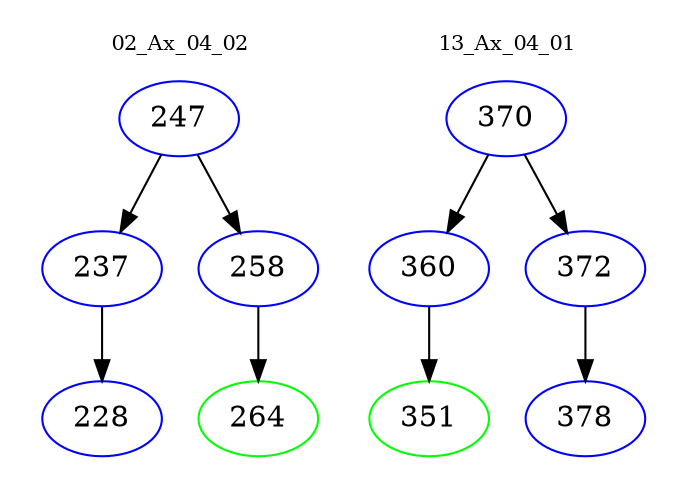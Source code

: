 digraph{
subgraph cluster_0 {
color = white
label = "02_Ax_04_02";
fontsize=10;
T0_247 [label="247", color="blue"]
T0_247 -> T0_237 [color="black"]
T0_237 [label="237", color="blue"]
T0_237 -> T0_228 [color="black"]
T0_228 [label="228", color="blue"]
T0_247 -> T0_258 [color="black"]
T0_258 [label="258", color="blue"]
T0_258 -> T0_264 [color="black"]
T0_264 [label="264", color="green"]
}
subgraph cluster_1 {
color = white
label = "13_Ax_04_01";
fontsize=10;
T1_370 [label="370", color="blue"]
T1_370 -> T1_360 [color="black"]
T1_360 [label="360", color="blue"]
T1_360 -> T1_351 [color="black"]
T1_351 [label="351", color="green"]
T1_370 -> T1_372 [color="black"]
T1_372 [label="372", color="blue"]
T1_372 -> T1_378 [color="black"]
T1_378 [label="378", color="blue"]
}
}
